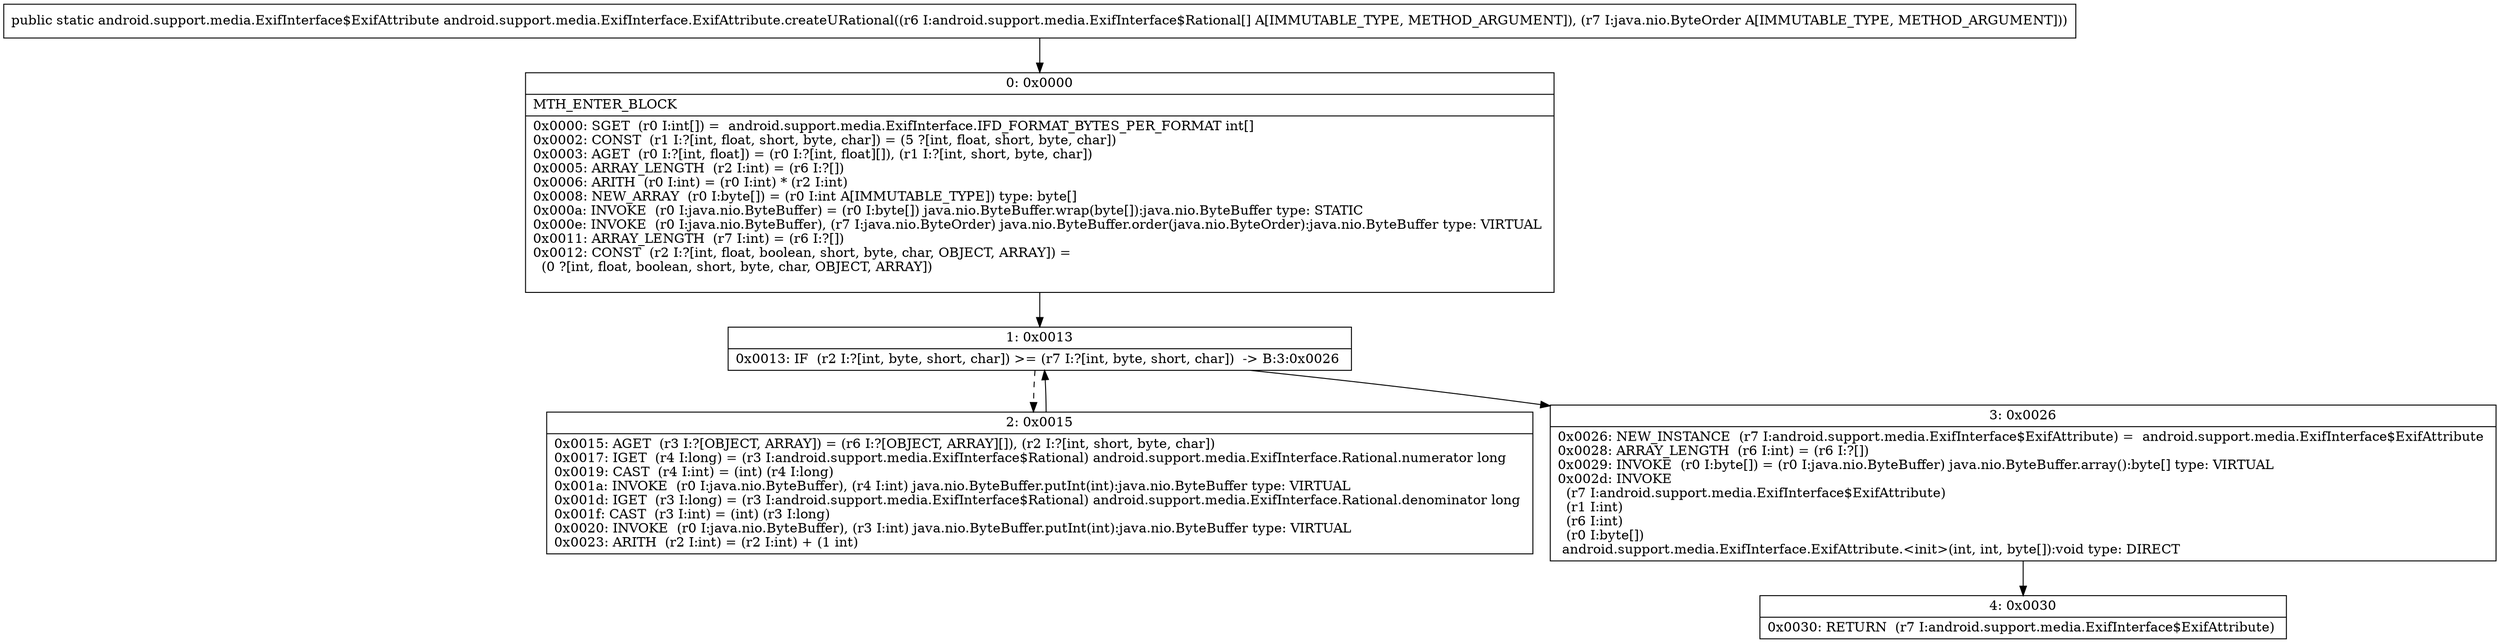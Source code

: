digraph "CFG forandroid.support.media.ExifInterface.ExifAttribute.createURational([Landroid\/support\/media\/ExifInterface$Rational;Ljava\/nio\/ByteOrder;)Landroid\/support\/media\/ExifInterface$ExifAttribute;" {
Node_0 [shape=record,label="{0\:\ 0x0000|MTH_ENTER_BLOCK\l|0x0000: SGET  (r0 I:int[]) =  android.support.media.ExifInterface.IFD_FORMAT_BYTES_PER_FORMAT int[] \l0x0002: CONST  (r1 I:?[int, float, short, byte, char]) = (5 ?[int, float, short, byte, char]) \l0x0003: AGET  (r0 I:?[int, float]) = (r0 I:?[int, float][]), (r1 I:?[int, short, byte, char]) \l0x0005: ARRAY_LENGTH  (r2 I:int) = (r6 I:?[]) \l0x0006: ARITH  (r0 I:int) = (r0 I:int) * (r2 I:int) \l0x0008: NEW_ARRAY  (r0 I:byte[]) = (r0 I:int A[IMMUTABLE_TYPE]) type: byte[] \l0x000a: INVOKE  (r0 I:java.nio.ByteBuffer) = (r0 I:byte[]) java.nio.ByteBuffer.wrap(byte[]):java.nio.ByteBuffer type: STATIC \l0x000e: INVOKE  (r0 I:java.nio.ByteBuffer), (r7 I:java.nio.ByteOrder) java.nio.ByteBuffer.order(java.nio.ByteOrder):java.nio.ByteBuffer type: VIRTUAL \l0x0011: ARRAY_LENGTH  (r7 I:int) = (r6 I:?[]) \l0x0012: CONST  (r2 I:?[int, float, boolean, short, byte, char, OBJECT, ARRAY]) = \l  (0 ?[int, float, boolean, short, byte, char, OBJECT, ARRAY])\l \l}"];
Node_1 [shape=record,label="{1\:\ 0x0013|0x0013: IF  (r2 I:?[int, byte, short, char]) \>= (r7 I:?[int, byte, short, char])  \-\> B:3:0x0026 \l}"];
Node_2 [shape=record,label="{2\:\ 0x0015|0x0015: AGET  (r3 I:?[OBJECT, ARRAY]) = (r6 I:?[OBJECT, ARRAY][]), (r2 I:?[int, short, byte, char]) \l0x0017: IGET  (r4 I:long) = (r3 I:android.support.media.ExifInterface$Rational) android.support.media.ExifInterface.Rational.numerator long \l0x0019: CAST  (r4 I:int) = (int) (r4 I:long) \l0x001a: INVOKE  (r0 I:java.nio.ByteBuffer), (r4 I:int) java.nio.ByteBuffer.putInt(int):java.nio.ByteBuffer type: VIRTUAL \l0x001d: IGET  (r3 I:long) = (r3 I:android.support.media.ExifInterface$Rational) android.support.media.ExifInterface.Rational.denominator long \l0x001f: CAST  (r3 I:int) = (int) (r3 I:long) \l0x0020: INVOKE  (r0 I:java.nio.ByteBuffer), (r3 I:int) java.nio.ByteBuffer.putInt(int):java.nio.ByteBuffer type: VIRTUAL \l0x0023: ARITH  (r2 I:int) = (r2 I:int) + (1 int) \l}"];
Node_3 [shape=record,label="{3\:\ 0x0026|0x0026: NEW_INSTANCE  (r7 I:android.support.media.ExifInterface$ExifAttribute) =  android.support.media.ExifInterface$ExifAttribute \l0x0028: ARRAY_LENGTH  (r6 I:int) = (r6 I:?[]) \l0x0029: INVOKE  (r0 I:byte[]) = (r0 I:java.nio.ByteBuffer) java.nio.ByteBuffer.array():byte[] type: VIRTUAL \l0x002d: INVOKE  \l  (r7 I:android.support.media.ExifInterface$ExifAttribute)\l  (r1 I:int)\l  (r6 I:int)\l  (r0 I:byte[])\l android.support.media.ExifInterface.ExifAttribute.\<init\>(int, int, byte[]):void type: DIRECT \l}"];
Node_4 [shape=record,label="{4\:\ 0x0030|0x0030: RETURN  (r7 I:android.support.media.ExifInterface$ExifAttribute) \l}"];
MethodNode[shape=record,label="{public static android.support.media.ExifInterface$ExifAttribute android.support.media.ExifInterface.ExifAttribute.createURational((r6 I:android.support.media.ExifInterface$Rational[] A[IMMUTABLE_TYPE, METHOD_ARGUMENT]), (r7 I:java.nio.ByteOrder A[IMMUTABLE_TYPE, METHOD_ARGUMENT])) }"];
MethodNode -> Node_0;
Node_0 -> Node_1;
Node_1 -> Node_2[style=dashed];
Node_1 -> Node_3;
Node_2 -> Node_1;
Node_3 -> Node_4;
}

